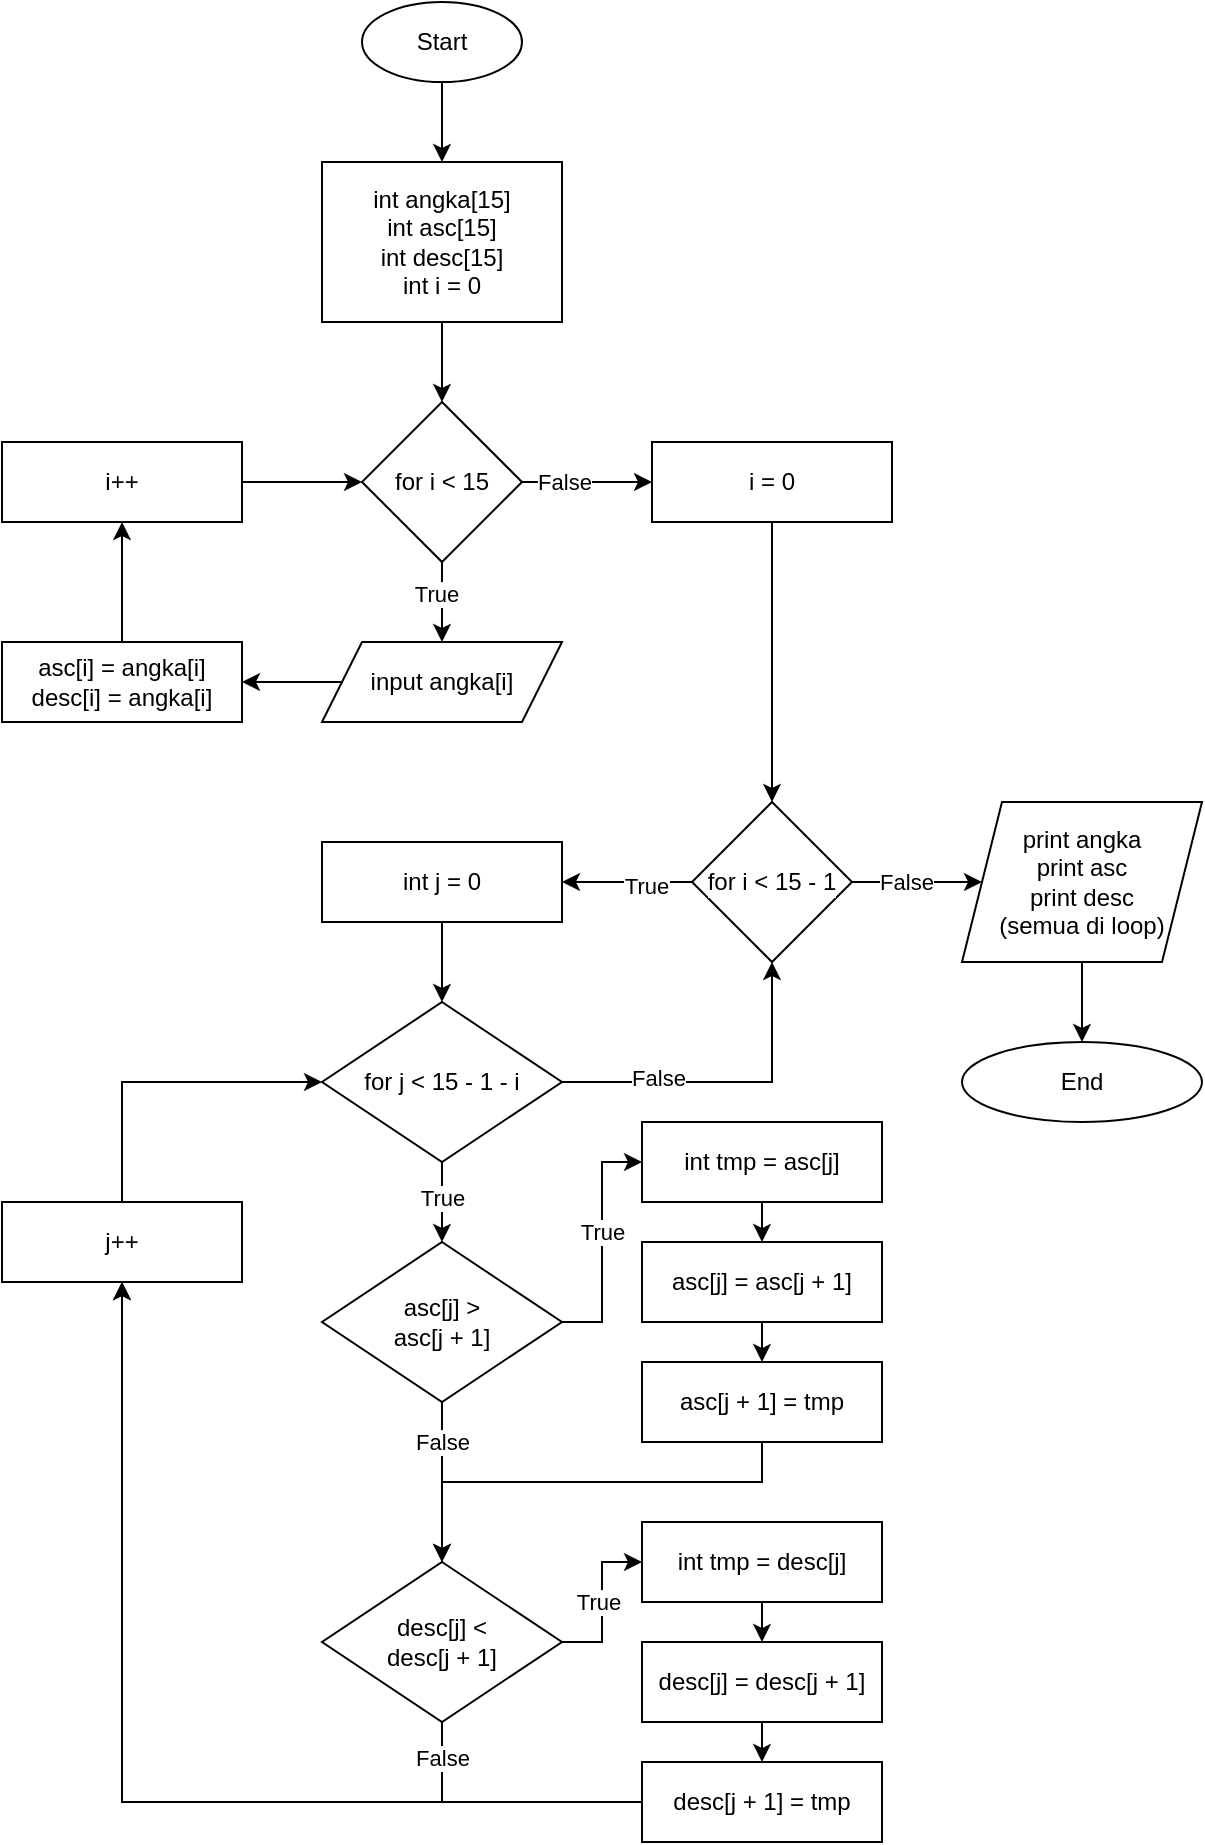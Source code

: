 <mxfile version="24.5.2" type="device">
  <diagram name="Page-1" id="wtIec9g3Ofm9C4p8b5aW">
    <mxGraphModel dx="1076" dy="704" grid="1" gridSize="10" guides="1" tooltips="1" connect="1" arrows="1" fold="1" page="1" pageScale="1" pageWidth="850" pageHeight="1100" math="0" shadow="0">
      <root>
        <mxCell id="0" />
        <mxCell id="1" parent="0" />
        <mxCell id="aPIXmMVmUQRdYB9elUxh-3" value="" style="edgeStyle=orthogonalEdgeStyle;rounded=0;orthogonalLoop=1;jettySize=auto;html=1;labelBackgroundColor=default;textShadow=0;" parent="1" source="aPIXmMVmUQRdYB9elUxh-1" target="aPIXmMVmUQRdYB9elUxh-2" edge="1">
          <mxGeometry relative="1" as="geometry" />
        </mxCell>
        <mxCell id="aPIXmMVmUQRdYB9elUxh-1" value="Start" style="ellipse;whiteSpace=wrap;html=1;labelBackgroundColor=default;textShadow=0;" parent="1" vertex="1">
          <mxGeometry x="220" y="40" width="80" height="40" as="geometry" />
        </mxCell>
        <mxCell id="aPIXmMVmUQRdYB9elUxh-26" value="" style="edgeStyle=orthogonalEdgeStyle;rounded=0;orthogonalLoop=1;jettySize=auto;html=1;labelBackgroundColor=default;textShadow=0;" parent="1" source="aPIXmMVmUQRdYB9elUxh-2" target="aPIXmMVmUQRdYB9elUxh-4" edge="1">
          <mxGeometry relative="1" as="geometry" />
        </mxCell>
        <mxCell id="aPIXmMVmUQRdYB9elUxh-2" value="&lt;div&gt;int angka[15]&lt;/div&gt;&lt;div&gt;int asc[15]&lt;/div&gt;&lt;div&gt;int desc[15]&lt;br&gt;&lt;/div&gt;&lt;div&gt;int i = 0&lt;br&gt;&lt;/div&gt;" style="rounded=0;whiteSpace=wrap;html=1;labelBackgroundColor=default;textShadow=0;" parent="1" vertex="1">
          <mxGeometry x="200" y="120" width="120" height="80" as="geometry" />
        </mxCell>
        <mxCell id="aPIXmMVmUQRdYB9elUxh-11" value="" style="edgeStyle=orthogonalEdgeStyle;rounded=0;orthogonalLoop=1;jettySize=auto;html=1;labelBackgroundColor=default;textShadow=0;" parent="1" source="aPIXmMVmUQRdYB9elUxh-4" target="aPIXmMVmUQRdYB9elUxh-5" edge="1">
          <mxGeometry relative="1" as="geometry" />
        </mxCell>
        <mxCell id="aPIXmMVmUQRdYB9elUxh-19" value="True" style="edgeLabel;html=1;align=center;verticalAlign=middle;resizable=0;points=[];labelBackgroundColor=default;textShadow=0;" parent="aPIXmMVmUQRdYB9elUxh-11" vertex="1" connectable="0">
          <mxGeometry x="-0.2" y="-3" relative="1" as="geometry">
            <mxPoint as="offset" />
          </mxGeometry>
        </mxCell>
        <mxCell id="aPIXmMVmUQRdYB9elUxh-28" value="" style="edgeStyle=orthogonalEdgeStyle;rounded=0;orthogonalLoop=1;jettySize=auto;html=1;labelBackgroundColor=default;textShadow=0;" parent="1" source="aPIXmMVmUQRdYB9elUxh-4" target="aPIXmMVmUQRdYB9elUxh-31" edge="1">
          <mxGeometry relative="1" as="geometry" />
        </mxCell>
        <mxCell id="aPIXmMVmUQRdYB9elUxh-29" value="False" style="edgeLabel;html=1;align=center;verticalAlign=middle;resizable=0;points=[];labelBackgroundColor=default;textShadow=0;" parent="aPIXmMVmUQRdYB9elUxh-28" vertex="1" connectable="0">
          <mxGeometry x="-0.375" relative="1" as="geometry">
            <mxPoint as="offset" />
          </mxGeometry>
        </mxCell>
        <mxCell id="aPIXmMVmUQRdYB9elUxh-4" value="for i &amp;lt; 15" style="rhombus;whiteSpace=wrap;html=1;labelBackgroundColor=default;textShadow=0;" parent="1" vertex="1">
          <mxGeometry x="220" y="240" width="80" height="80" as="geometry" />
        </mxCell>
        <mxCell id="aPIXmMVmUQRdYB9elUxh-24" style="edgeStyle=orthogonalEdgeStyle;rounded=0;orthogonalLoop=1;jettySize=auto;html=1;exitX=0;exitY=0.5;exitDx=0;exitDy=0;entryX=1;entryY=0.5;entryDx=0;entryDy=0;labelBackgroundColor=default;textShadow=0;" parent="1" source="aPIXmMVmUQRdYB9elUxh-5" target="aPIXmMVmUQRdYB9elUxh-23" edge="1">
          <mxGeometry relative="1" as="geometry" />
        </mxCell>
        <mxCell id="aPIXmMVmUQRdYB9elUxh-5" value="input angka[i]" style="shape=parallelogram;perimeter=parallelogramPerimeter;whiteSpace=wrap;html=1;fixedSize=1;labelBackgroundColor=default;textShadow=0;" parent="1" vertex="1">
          <mxGeometry x="200" y="360" width="120" height="40" as="geometry" />
        </mxCell>
        <mxCell id="aPIXmMVmUQRdYB9elUxh-10" value="" style="edgeStyle=orthogonalEdgeStyle;rounded=0;orthogonalLoop=1;jettySize=auto;html=1;labelBackgroundColor=default;textShadow=0;" parent="1" source="aPIXmMVmUQRdYB9elUxh-7" target="aPIXmMVmUQRdYB9elUxh-4" edge="1">
          <mxGeometry relative="1" as="geometry" />
        </mxCell>
        <mxCell id="aPIXmMVmUQRdYB9elUxh-7" value="i++" style="rounded=0;whiteSpace=wrap;html=1;labelBackgroundColor=default;textShadow=0;" parent="1" vertex="1">
          <mxGeometry x="40" y="260" width="120" height="40" as="geometry" />
        </mxCell>
        <mxCell id="aPIXmMVmUQRdYB9elUxh-25" value="" style="edgeStyle=orthogonalEdgeStyle;rounded=0;orthogonalLoop=1;jettySize=auto;html=1;labelBackgroundColor=default;textShadow=0;" parent="1" source="aPIXmMVmUQRdYB9elUxh-23" target="aPIXmMVmUQRdYB9elUxh-7" edge="1">
          <mxGeometry relative="1" as="geometry" />
        </mxCell>
        <mxCell id="aPIXmMVmUQRdYB9elUxh-23" value="&lt;div&gt;asc[i] = angka[i]&lt;/div&gt;&lt;div&gt;desc[i] = angka[i]&lt;br&gt;&lt;/div&gt;" style="rounded=0;whiteSpace=wrap;html=1;labelBackgroundColor=default;textShadow=0;" parent="1" vertex="1">
          <mxGeometry x="40" y="360" width="120" height="40" as="geometry" />
        </mxCell>
        <mxCell id="aPIXmMVmUQRdYB9elUxh-36" value="" style="edgeStyle=orthogonalEdgeStyle;rounded=0;orthogonalLoop=1;jettySize=auto;html=1;labelBackgroundColor=default;textShadow=0;" parent="1" source="aPIXmMVmUQRdYB9elUxh-27" target="aPIXmMVmUQRdYB9elUxh-34" edge="1">
          <mxGeometry relative="1" as="geometry" />
        </mxCell>
        <mxCell id="aPIXmMVmUQRdYB9elUxh-42" value="True" style="edgeLabel;html=1;align=center;verticalAlign=middle;resizable=0;points=[];labelBackgroundColor=default;textShadow=0;" parent="aPIXmMVmUQRdYB9elUxh-36" vertex="1" connectable="0">
          <mxGeometry x="-0.292" y="2" relative="1" as="geometry">
            <mxPoint as="offset" />
          </mxGeometry>
        </mxCell>
        <mxCell id="aPIXmMVmUQRdYB9elUxh-75" value="" style="edgeStyle=orthogonalEdgeStyle;rounded=0;orthogonalLoop=1;jettySize=auto;html=1;labelBackgroundColor=default;textShadow=0;" parent="1" source="aPIXmMVmUQRdYB9elUxh-27" target="aPIXmMVmUQRdYB9elUxh-74" edge="1">
          <mxGeometry relative="1" as="geometry" />
        </mxCell>
        <mxCell id="aPIXmMVmUQRdYB9elUxh-78" value="False" style="edgeLabel;html=1;align=center;verticalAlign=middle;resizable=0;points=[];" parent="aPIXmMVmUQRdYB9elUxh-75" vertex="1" connectable="0">
          <mxGeometry x="-0.169" y="-5" relative="1" as="geometry">
            <mxPoint y="-5" as="offset" />
          </mxGeometry>
        </mxCell>
        <mxCell id="aPIXmMVmUQRdYB9elUxh-27" value="for i &amp;lt; 15 - 1" style="rhombus;whiteSpace=wrap;html=1;labelBackgroundColor=default;textShadow=0;" parent="1" vertex="1">
          <mxGeometry x="385" y="440" width="80" height="80" as="geometry" />
        </mxCell>
        <mxCell id="aPIXmMVmUQRdYB9elUxh-41" style="edgeStyle=orthogonalEdgeStyle;rounded=0;orthogonalLoop=1;jettySize=auto;html=1;exitX=1;exitY=0.5;exitDx=0;exitDy=0;entryX=0.5;entryY=1;entryDx=0;entryDy=0;labelBackgroundColor=default;textShadow=0;" parent="1" source="aPIXmMVmUQRdYB9elUxh-30" target="aPIXmMVmUQRdYB9elUxh-27" edge="1">
          <mxGeometry relative="1" as="geometry" />
        </mxCell>
        <mxCell id="aPIXmMVmUQRdYB9elUxh-43" value="False" style="edgeLabel;html=1;align=center;verticalAlign=middle;resizable=0;points=[];labelBackgroundColor=default;textShadow=0;" parent="aPIXmMVmUQRdYB9elUxh-41" vertex="1" connectable="0">
          <mxGeometry x="-0.418" y="2" relative="1" as="geometry">
            <mxPoint as="offset" />
          </mxGeometry>
        </mxCell>
        <mxCell id="aPIXmMVmUQRdYB9elUxh-44" value="" style="edgeStyle=orthogonalEdgeStyle;rounded=0;orthogonalLoop=1;jettySize=auto;html=1;labelBackgroundColor=default;textShadow=0;" parent="1" source="aPIXmMVmUQRdYB9elUxh-30" target="aPIXmMVmUQRdYB9elUxh-38" edge="1">
          <mxGeometry relative="1" as="geometry" />
        </mxCell>
        <mxCell id="aPIXmMVmUQRdYB9elUxh-45" value="True" style="edgeLabel;html=1;align=center;verticalAlign=middle;resizable=0;points=[];labelBackgroundColor=default;textShadow=0;" parent="aPIXmMVmUQRdYB9elUxh-44" vertex="1" connectable="0">
          <mxGeometry x="-0.1" y="1" relative="1" as="geometry">
            <mxPoint x="-1" as="offset" />
          </mxGeometry>
        </mxCell>
        <mxCell id="aPIXmMVmUQRdYB9elUxh-30" value="for j &amp;lt; 15 - 1 - i" style="rhombus;whiteSpace=wrap;html=1;labelBackgroundColor=default;textShadow=0;" parent="1" vertex="1">
          <mxGeometry x="200" y="540" width="120" height="80" as="geometry" />
        </mxCell>
        <mxCell id="aPIXmMVmUQRdYB9elUxh-32" value="" style="edgeStyle=orthogonalEdgeStyle;rounded=0;orthogonalLoop=1;jettySize=auto;html=1;labelBackgroundColor=default;textShadow=0;" parent="1" source="aPIXmMVmUQRdYB9elUxh-31" target="aPIXmMVmUQRdYB9elUxh-27" edge="1">
          <mxGeometry relative="1" as="geometry" />
        </mxCell>
        <mxCell id="aPIXmMVmUQRdYB9elUxh-31" value="i = 0" style="rounded=0;whiteSpace=wrap;html=1;labelBackgroundColor=default;textShadow=0;" parent="1" vertex="1">
          <mxGeometry x="365" y="260" width="120" height="40" as="geometry" />
        </mxCell>
        <mxCell id="aPIXmMVmUQRdYB9elUxh-37" value="" style="edgeStyle=orthogonalEdgeStyle;rounded=0;orthogonalLoop=1;jettySize=auto;html=1;labelBackgroundColor=default;textShadow=0;" parent="1" source="aPIXmMVmUQRdYB9elUxh-34" target="aPIXmMVmUQRdYB9elUxh-30" edge="1">
          <mxGeometry relative="1" as="geometry" />
        </mxCell>
        <mxCell id="aPIXmMVmUQRdYB9elUxh-34" value="int j = 0" style="rounded=0;whiteSpace=wrap;html=1;labelBackgroundColor=default;textShadow=0;" parent="1" vertex="1">
          <mxGeometry x="200" y="460" width="120" height="40" as="geometry" />
        </mxCell>
        <mxCell id="aPIXmMVmUQRdYB9elUxh-49" style="edgeStyle=orthogonalEdgeStyle;rounded=0;orthogonalLoop=1;jettySize=auto;html=1;exitX=1;exitY=0.5;exitDx=0;exitDy=0;entryX=0;entryY=0.5;entryDx=0;entryDy=0;labelBackgroundColor=default;textShadow=0;" parent="1" source="aPIXmMVmUQRdYB9elUxh-38" target="aPIXmMVmUQRdYB9elUxh-40" edge="1">
          <mxGeometry relative="1" as="geometry" />
        </mxCell>
        <mxCell id="aPIXmMVmUQRdYB9elUxh-68" value="True" style="edgeLabel;html=1;align=center;verticalAlign=middle;resizable=0;points=[];labelBackgroundColor=default;textShadow=0;" parent="aPIXmMVmUQRdYB9elUxh-49" vertex="1" connectable="0">
          <mxGeometry x="0.083" relative="1" as="geometry">
            <mxPoint as="offset" />
          </mxGeometry>
        </mxCell>
        <mxCell id="aPIXmMVmUQRdYB9elUxh-67" value="" style="edgeStyle=orthogonalEdgeStyle;rounded=0;orthogonalLoop=1;jettySize=auto;html=1;labelBackgroundColor=default;textShadow=0;" parent="1" source="aPIXmMVmUQRdYB9elUxh-38" target="aPIXmMVmUQRdYB9elUxh-64" edge="1">
          <mxGeometry relative="1" as="geometry" />
        </mxCell>
        <mxCell id="aPIXmMVmUQRdYB9elUxh-69" value="&lt;div&gt;False&lt;/div&gt;" style="edgeLabel;html=1;align=center;verticalAlign=middle;resizable=0;points=[];labelBackgroundColor=default;textShadow=0;" parent="aPIXmMVmUQRdYB9elUxh-67" vertex="1" connectable="0">
          <mxGeometry x="-0.375" y="5" relative="1" as="geometry">
            <mxPoint x="-5" y="-5" as="offset" />
          </mxGeometry>
        </mxCell>
        <mxCell id="aPIXmMVmUQRdYB9elUxh-38" value="&lt;div&gt;asc[j] &amp;gt;&lt;/div&gt;&lt;div&gt;asc[j + 1]&lt;/div&gt;" style="rhombus;whiteSpace=wrap;html=1;labelBackgroundColor=default;textShadow=0;" parent="1" vertex="1">
          <mxGeometry x="200" y="660" width="120" height="80" as="geometry" />
        </mxCell>
        <mxCell id="aPIXmMVmUQRdYB9elUxh-51" style="edgeStyle=orthogonalEdgeStyle;rounded=0;orthogonalLoop=1;jettySize=auto;html=1;exitX=0.5;exitY=1;exitDx=0;exitDy=0;entryX=0.5;entryY=0;entryDx=0;entryDy=0;labelBackgroundColor=default;textShadow=0;" parent="1" source="aPIXmMVmUQRdYB9elUxh-40" target="aPIXmMVmUQRdYB9elUxh-47" edge="1">
          <mxGeometry relative="1" as="geometry" />
        </mxCell>
        <mxCell id="aPIXmMVmUQRdYB9elUxh-40" value="int tmp = asc[j]" style="rounded=0;whiteSpace=wrap;html=1;labelBackgroundColor=default;textShadow=0;" parent="1" vertex="1">
          <mxGeometry x="360" y="600" width="120" height="40" as="geometry" />
        </mxCell>
        <mxCell id="aPIXmMVmUQRdYB9elUxh-52" style="edgeStyle=orthogonalEdgeStyle;rounded=0;orthogonalLoop=1;jettySize=auto;html=1;exitX=0.5;exitY=1;exitDx=0;exitDy=0;entryX=0.5;entryY=0;entryDx=0;entryDy=0;labelBackgroundColor=default;textShadow=0;" parent="1" source="aPIXmMVmUQRdYB9elUxh-47" target="aPIXmMVmUQRdYB9elUxh-48" edge="1">
          <mxGeometry relative="1" as="geometry" />
        </mxCell>
        <mxCell id="aPIXmMVmUQRdYB9elUxh-47" value="asc[j] = asc[j + 1]" style="rounded=0;whiteSpace=wrap;html=1;labelBackgroundColor=default;textShadow=0;" parent="1" vertex="1">
          <mxGeometry x="360" y="660" width="120" height="40" as="geometry" />
        </mxCell>
        <mxCell id="aPIXmMVmUQRdYB9elUxh-66" style="edgeStyle=orthogonalEdgeStyle;rounded=0;orthogonalLoop=1;jettySize=auto;html=1;exitX=0.5;exitY=1;exitDx=0;exitDy=0;entryX=0.5;entryY=0;entryDx=0;entryDy=0;labelBackgroundColor=default;textShadow=0;" parent="1" source="aPIXmMVmUQRdYB9elUxh-48" target="aPIXmMVmUQRdYB9elUxh-64" edge="1">
          <mxGeometry relative="1" as="geometry">
            <Array as="points">
              <mxPoint x="420" y="780" />
              <mxPoint x="260" y="780" />
            </Array>
          </mxGeometry>
        </mxCell>
        <mxCell id="aPIXmMVmUQRdYB9elUxh-48" value="asc[j + 1] = tmp" style="rounded=0;whiteSpace=wrap;html=1;labelBackgroundColor=default;textShadow=0;" parent="1" vertex="1">
          <mxGeometry x="360" y="720" width="120" height="40" as="geometry" />
        </mxCell>
        <mxCell id="aPIXmMVmUQRdYB9elUxh-59" style="edgeStyle=orthogonalEdgeStyle;rounded=0;orthogonalLoop=1;jettySize=auto;html=1;exitX=0.5;exitY=1;exitDx=0;exitDy=0;entryX=0.5;entryY=0;entryDx=0;entryDy=0;labelBackgroundColor=default;textShadow=0;" parent="1" source="aPIXmMVmUQRdYB9elUxh-60" target="aPIXmMVmUQRdYB9elUxh-62" edge="1">
          <mxGeometry relative="1" as="geometry" />
        </mxCell>
        <mxCell id="aPIXmMVmUQRdYB9elUxh-60" value="int tmp = desc[j]" style="rounded=0;whiteSpace=wrap;html=1;labelBackgroundColor=default;textShadow=0;shadow=0;" parent="1" vertex="1">
          <mxGeometry x="360" y="800" width="120" height="40" as="geometry" />
        </mxCell>
        <mxCell id="aPIXmMVmUQRdYB9elUxh-61" style="edgeStyle=orthogonalEdgeStyle;rounded=0;orthogonalLoop=1;jettySize=auto;html=1;exitX=0.5;exitY=1;exitDx=0;exitDy=0;entryX=0.5;entryY=0;entryDx=0;entryDy=0;labelBackgroundColor=default;textShadow=0;" parent="1" source="aPIXmMVmUQRdYB9elUxh-62" target="aPIXmMVmUQRdYB9elUxh-63" edge="1">
          <mxGeometry relative="1" as="geometry" />
        </mxCell>
        <mxCell id="aPIXmMVmUQRdYB9elUxh-62" value="desc[j] = desc[j + 1]" style="rounded=0;whiteSpace=wrap;html=1;labelBackgroundColor=default;textShadow=0;" parent="1" vertex="1">
          <mxGeometry x="360" y="860" width="120" height="40" as="geometry" />
        </mxCell>
        <mxCell id="aPIXmMVmUQRdYB9elUxh-65" style="edgeStyle=orthogonalEdgeStyle;rounded=0;orthogonalLoop=1;jettySize=auto;html=1;exitX=0;exitY=0.5;exitDx=0;exitDy=0;entryX=0.5;entryY=1;entryDx=0;entryDy=0;labelBackgroundColor=default;textShadow=0;" parent="1" source="aPIXmMVmUQRdYB9elUxh-63" target="lXdJQZHlVJsJ8PualyV6-2" edge="1">
          <mxGeometry relative="1" as="geometry">
            <mxPoint x="80" y="660" as="targetPoint" />
            <Array as="points">
              <mxPoint x="100" y="940" />
            </Array>
          </mxGeometry>
        </mxCell>
        <mxCell id="aPIXmMVmUQRdYB9elUxh-63" value="desc[j + 1] = tmp" style="rounded=0;whiteSpace=wrap;html=1;labelBackgroundColor=default;textShadow=0;" parent="1" vertex="1">
          <mxGeometry x="360" y="920" width="120" height="40" as="geometry" />
        </mxCell>
        <mxCell id="aPIXmMVmUQRdYB9elUxh-70" style="edgeStyle=orthogonalEdgeStyle;rounded=0;orthogonalLoop=1;jettySize=auto;html=1;exitX=0.5;exitY=1;exitDx=0;exitDy=0;labelBackgroundColor=default;textShadow=0;entryX=0.5;entryY=1;entryDx=0;entryDy=0;" parent="1" source="aPIXmMVmUQRdYB9elUxh-64" target="lXdJQZHlVJsJ8PualyV6-2" edge="1">
          <mxGeometry relative="1" as="geometry">
            <Array as="points">
              <mxPoint x="260" y="940" />
              <mxPoint x="100" y="940" />
            </Array>
            <mxPoint x="110" y="610" as="targetPoint" />
          </mxGeometry>
        </mxCell>
        <mxCell id="aPIXmMVmUQRdYB9elUxh-71" value="False" style="edgeLabel;html=1;align=center;verticalAlign=middle;resizable=0;points=[];labelBackgroundColor=default;textShadow=0;" parent="aPIXmMVmUQRdYB9elUxh-70" vertex="1" connectable="0">
          <mxGeometry x="-0.941" y="-2" relative="1" as="geometry">
            <mxPoint x="2" y="4" as="offset" />
          </mxGeometry>
        </mxCell>
        <mxCell id="aPIXmMVmUQRdYB9elUxh-72" style="edgeStyle=orthogonalEdgeStyle;rounded=0;orthogonalLoop=1;jettySize=auto;html=1;exitX=1;exitY=0.5;exitDx=0;exitDy=0;entryX=0;entryY=0.5;entryDx=0;entryDy=0;labelBackgroundColor=default;textShadow=0;" parent="1" source="aPIXmMVmUQRdYB9elUxh-64" target="aPIXmMVmUQRdYB9elUxh-60" edge="1">
          <mxGeometry relative="1" as="geometry" />
        </mxCell>
        <mxCell id="aPIXmMVmUQRdYB9elUxh-73" value="True" style="edgeLabel;html=1;align=center;verticalAlign=middle;resizable=0;points=[];labelBackgroundColor=default;textShadow=0;" parent="aPIXmMVmUQRdYB9elUxh-72" vertex="1" connectable="0">
          <mxGeometry x="-0.025" y="2" relative="1" as="geometry">
            <mxPoint y="-1" as="offset" />
          </mxGeometry>
        </mxCell>
        <mxCell id="aPIXmMVmUQRdYB9elUxh-64" value="&lt;div&gt;desc[j] &amp;lt;&lt;/div&gt;&lt;div&gt;desc[j + 1]&lt;/div&gt;" style="rhombus;whiteSpace=wrap;html=1;labelBackgroundColor=default;textShadow=0;" parent="1" vertex="1">
          <mxGeometry x="200" y="820" width="120" height="80" as="geometry" />
        </mxCell>
        <mxCell id="aPIXmMVmUQRdYB9elUxh-77" value="" style="edgeStyle=orthogonalEdgeStyle;rounded=0;orthogonalLoop=1;jettySize=auto;html=1;labelBackgroundColor=default;textShadow=0;" parent="1" source="aPIXmMVmUQRdYB9elUxh-74" target="aPIXmMVmUQRdYB9elUxh-76" edge="1">
          <mxGeometry relative="1" as="geometry" />
        </mxCell>
        <mxCell id="aPIXmMVmUQRdYB9elUxh-74" value="&lt;div&gt;print angka&lt;/div&gt;&lt;div&gt;print asc&lt;/div&gt;&lt;div&gt;print desc&lt;/div&gt;&lt;div&gt;(semua di loop)&lt;br&gt;&lt;/div&gt;" style="shape=parallelogram;perimeter=parallelogramPerimeter;whiteSpace=wrap;html=1;fixedSize=1;labelBackgroundColor=default;textShadow=0;" parent="1" vertex="1">
          <mxGeometry x="520" y="440" width="120" height="80" as="geometry" />
        </mxCell>
        <mxCell id="aPIXmMVmUQRdYB9elUxh-76" value="End" style="ellipse;whiteSpace=wrap;html=1;labelBackgroundColor=default;textShadow=0;" parent="1" vertex="1">
          <mxGeometry x="520" y="560" width="120" height="40" as="geometry" />
        </mxCell>
        <mxCell id="lXdJQZHlVJsJ8PualyV6-2" value="j++" style="rounded=0;whiteSpace=wrap;html=1;labelBackgroundColor=default;textShadow=0;" vertex="1" parent="1">
          <mxGeometry x="40" y="640" width="120" height="40" as="geometry" />
        </mxCell>
        <mxCell id="lXdJQZHlVJsJ8PualyV6-6" style="edgeStyle=orthogonalEdgeStyle;rounded=0;orthogonalLoop=1;jettySize=auto;html=1;exitX=0.5;exitY=0;exitDx=0;exitDy=0;labelBackgroundColor=default;textShadow=0;entryX=0;entryY=0.5;entryDx=0;entryDy=0;" edge="1" parent="1" source="lXdJQZHlVJsJ8PualyV6-2" target="aPIXmMVmUQRdYB9elUxh-30">
          <mxGeometry relative="1" as="geometry">
            <Array as="points">
              <mxPoint x="100" y="580" />
            </Array>
            <mxPoint x="270" y="910" as="sourcePoint" />
            <mxPoint x="110" y="690" as="targetPoint" />
          </mxGeometry>
        </mxCell>
      </root>
    </mxGraphModel>
  </diagram>
</mxfile>
